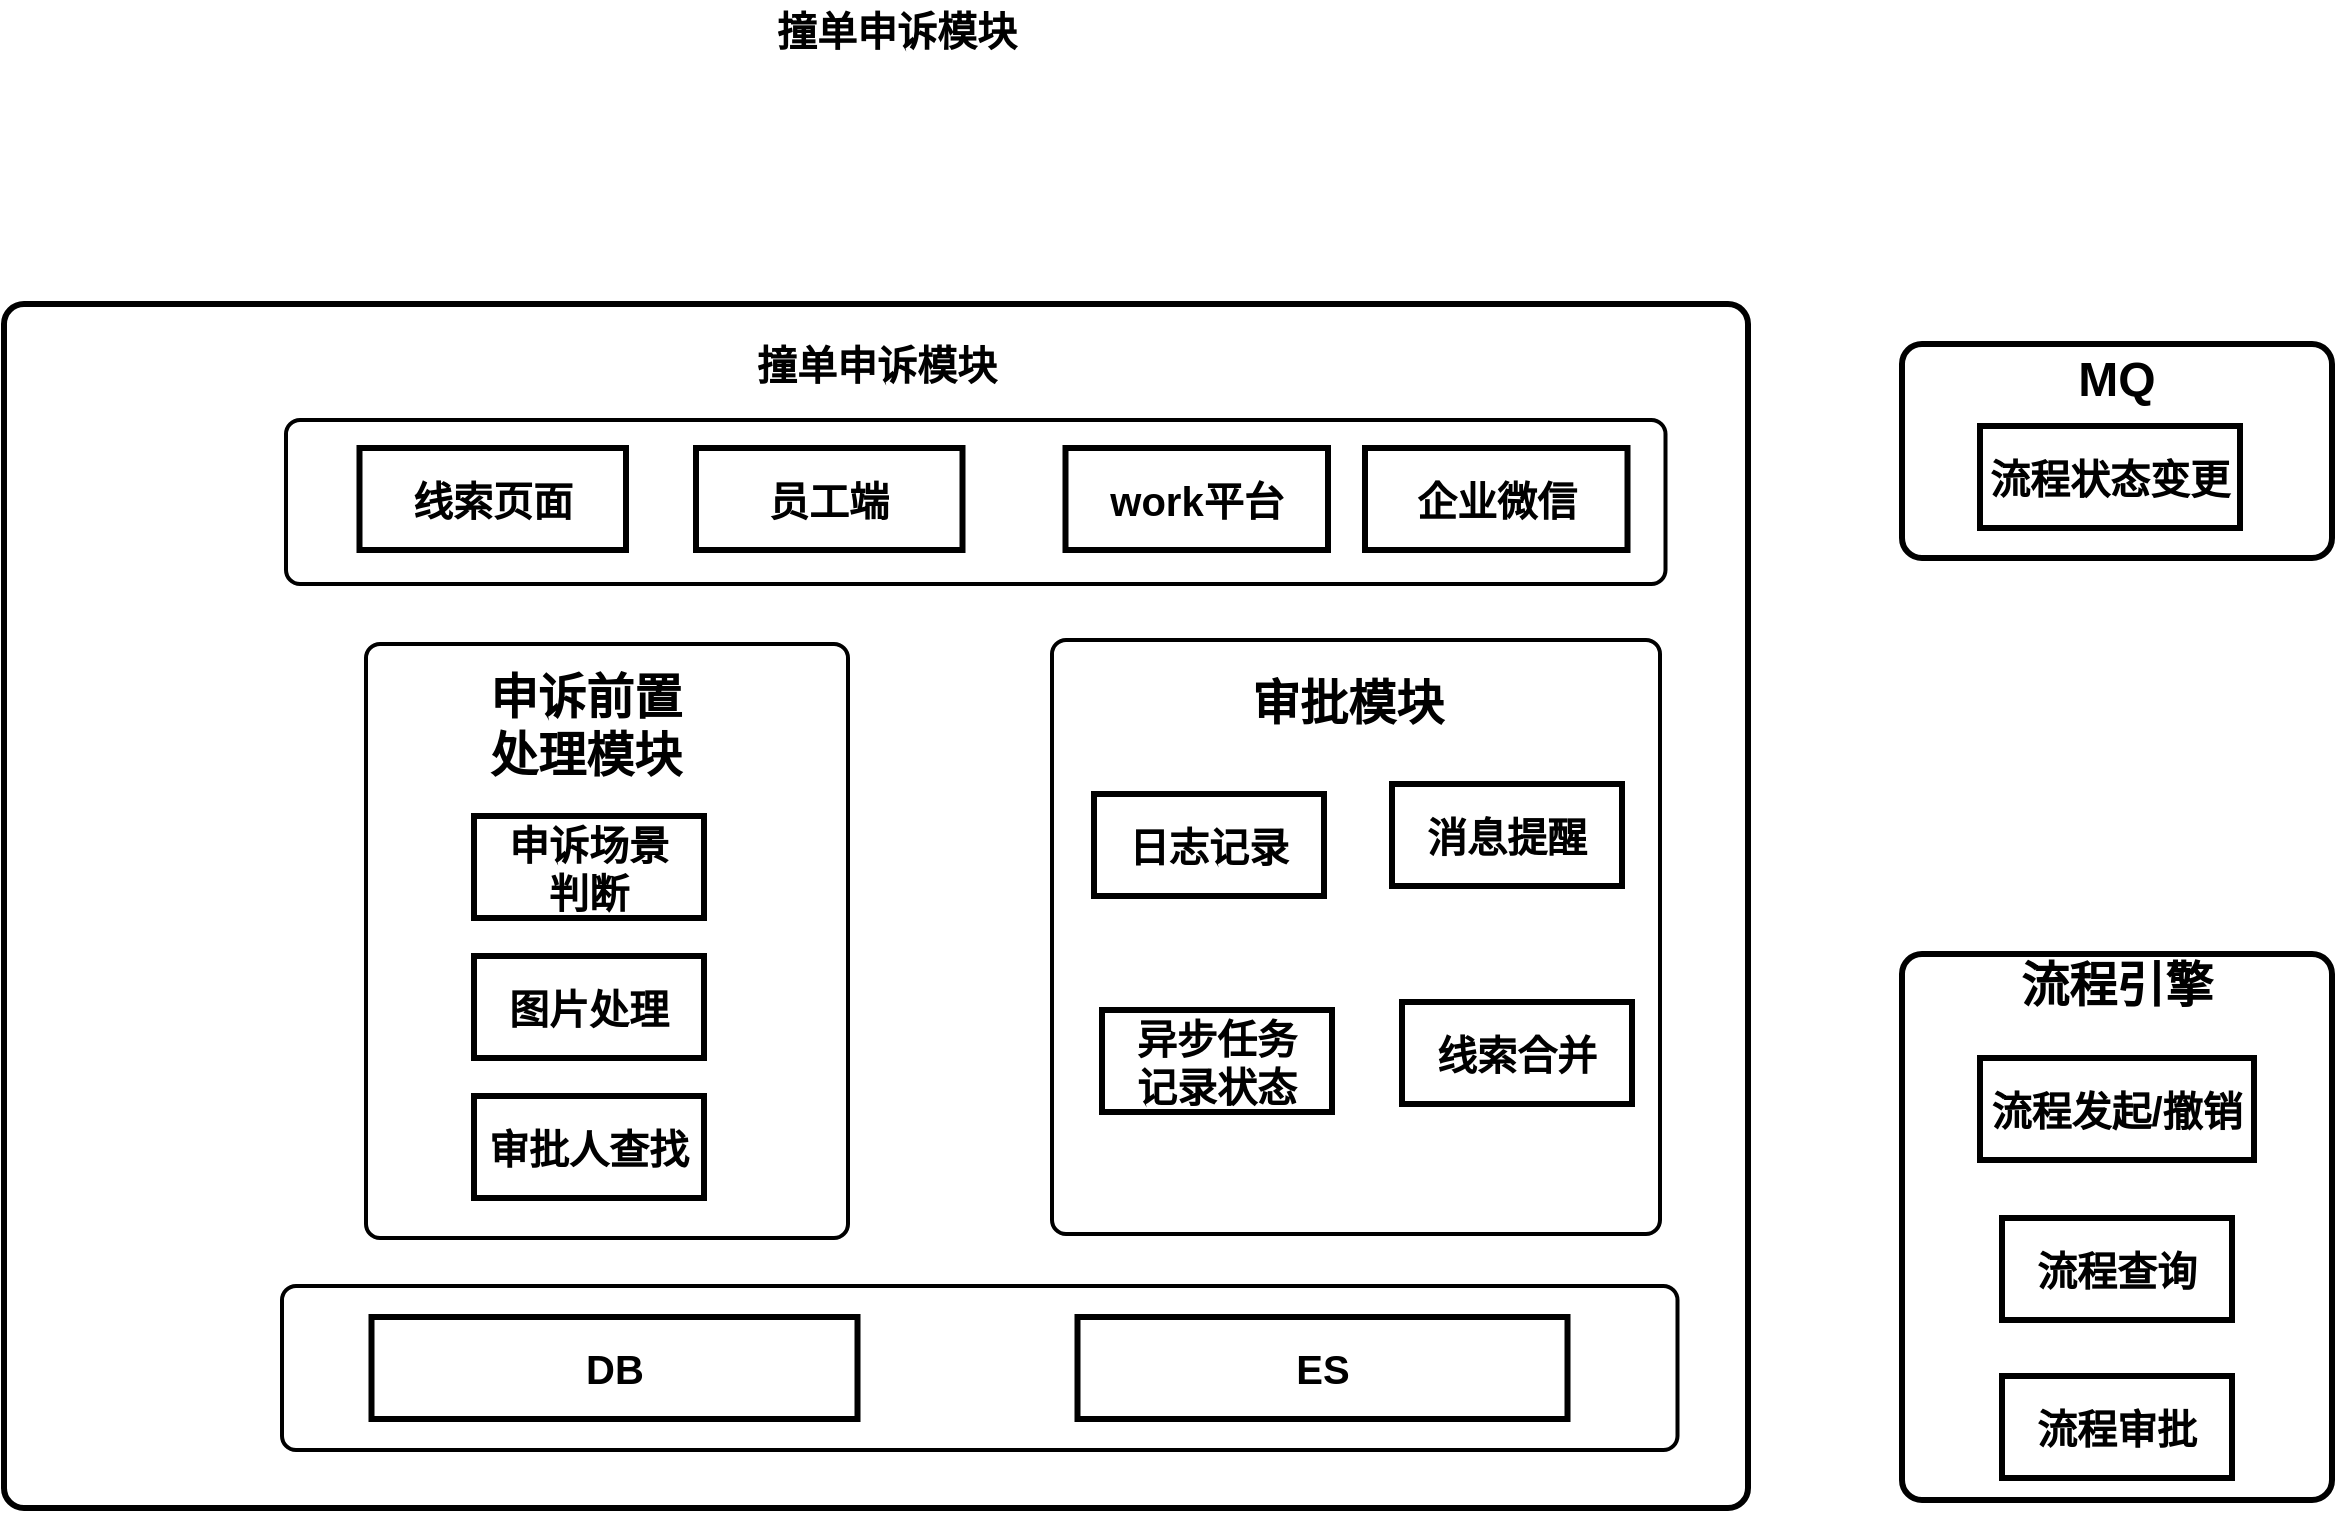 <mxfile version="24.0.2" type="github">
  <diagram name="第 1 页" id="2wSL_ujX2RWrNQeLZlG_">
    <mxGraphModel dx="2267" dy="1282" grid="0" gridSize="10" guides="1" tooltips="1" connect="1" arrows="1" fold="1" page="0" pageScale="1" pageWidth="1400" pageHeight="850" math="0" shadow="0">
      <root>
        <mxCell id="0" />
        <mxCell id="1" parent="0" />
        <mxCell id="T7n9L5t_mj-feWoLTKtX-6" value="" style="points=[[0.25,0,0],[0.5,0,0],[0.75,0,0],[1,0.25,0],[1,0.5,0],[1,0.75,0],[0.75,1,0],[0.5,1,0],[0.25,1,0],[0,0.75,0],[0,0.5,0],[0,0.25,0]];shape=mxgraph.bpmn.task;whiteSpace=wrap;rectStyle=rounded;size=10;html=1;container=1;expand=0;collapsible=0;taskMarker=abstract;strokeWidth=3;fontStyle=1" parent="1" vertex="1">
          <mxGeometry x="-491" y="69" width="872" height="602" as="geometry" />
        </mxCell>
        <mxCell id="T7n9L5t_mj-feWoLTKtX-9" value="&lt;font style=&quot;font-size: 20px;&quot;&gt;撞单申诉模块&lt;/font&gt;" style="text;html=1;align=center;verticalAlign=middle;whiteSpace=wrap;rounded=0;fontSize=16;fontStyle=1" parent="T7n9L5t_mj-feWoLTKtX-6" vertex="1">
          <mxGeometry x="369.687" y="15" width="132.626" height="30" as="geometry" />
        </mxCell>
        <mxCell id="T7n9L5t_mj-feWoLTKtX-43" value="" style="rounded=1;whiteSpace=wrap;html=1;absoluteArcSize=1;arcSize=14;strokeWidth=2;fontStyle=1" parent="1" vertex="1">
          <mxGeometry x="-352" y="560" width="697.75" height="82" as="geometry" />
        </mxCell>
        <mxCell id="T7n9L5t_mj-feWoLTKtX-37" value="" style="rounded=1;whiteSpace=wrap;html=1;absoluteArcSize=1;arcSize=14;strokeWidth=2;fontStyle=1" parent="1" vertex="1">
          <mxGeometry x="33" y="237" width="304" height="297" as="geometry" />
        </mxCell>
        <mxCell id="T7n9L5t_mj-feWoLTKtX-7" value="" style="points=[[0.25,0,0],[0.5,0,0],[0.75,0,0],[1,0.25,0],[1,0.5,0],[1,0.75,0],[0.75,1,0],[0.5,1,0],[0.25,1,0],[0,0.75,0],[0,0.5,0],[0,0.25,0]];shape=mxgraph.bpmn.task;whiteSpace=wrap;rectStyle=rounded;size=10;html=1;container=1;expand=0;collapsible=0;taskMarker=abstract;strokeWidth=3;fontStyle=1" parent="1" vertex="1">
          <mxGeometry x="458" y="394" width="215" height="273" as="geometry" />
        </mxCell>
        <mxCell id="T7n9L5t_mj-feWoLTKtX-8" value="&lt;font style=&quot;font-size: 24px;&quot;&gt;流程引擎&lt;/font&gt;" style="text;html=1;align=center;verticalAlign=middle;whiteSpace=wrap;rounded=0;fontSize=24;strokeWidth=3;fontStyle=1" parent="T7n9L5t_mj-feWoLTKtX-7" vertex="1">
          <mxGeometry x="51" y="9" width="113" height="13.6" as="geometry" />
        </mxCell>
        <mxCell id="T7n9L5t_mj-feWoLTKtX-10" value="流程发起/撤销" style="rounded=0;whiteSpace=wrap;html=1;strokeWidth=3;fontSize=20;fontStyle=1" parent="T7n9L5t_mj-feWoLTKtX-7" vertex="1">
          <mxGeometry x="39" y="52" width="137" height="51" as="geometry" />
        </mxCell>
        <mxCell id="T7n9L5t_mj-feWoLTKtX-11" value="流程查询" style="rounded=0;whiteSpace=wrap;html=1;strokeWidth=3;fontSize=20;fontStyle=1" parent="T7n9L5t_mj-feWoLTKtX-7" vertex="1">
          <mxGeometry x="50" y="132" width="115" height="51" as="geometry" />
        </mxCell>
        <mxCell id="T7n9L5t_mj-feWoLTKtX-12" value="流程审批" style="rounded=0;whiteSpace=wrap;html=1;strokeWidth=3;fontSize=20;fontStyle=1" parent="T7n9L5t_mj-feWoLTKtX-7" vertex="1">
          <mxGeometry x="50" y="211" width="115" height="51" as="geometry" />
        </mxCell>
        <mxCell id="T7n9L5t_mj-feWoLTKtX-23" value="" style="points=[[0.25,0,0],[0.5,0,0],[0.75,0,0],[1,0.25,0],[1,0.5,0],[1,0.75,0],[0.75,1,0],[0.5,1,0],[0.25,1,0],[0,0.75,0],[0,0.5,0],[0,0.25,0]];shape=mxgraph.bpmn.task;whiteSpace=wrap;rectStyle=rounded;size=10;html=1;container=1;expand=0;collapsible=0;taskMarker=abstract;strokeWidth=3;fontSize=20;fontStyle=1" parent="1" vertex="1">
          <mxGeometry x="458" y="89" width="215" height="107" as="geometry" />
        </mxCell>
        <mxCell id="T7n9L5t_mj-feWoLTKtX-24" value="&lt;font style=&quot;font-size: 24px;&quot;&gt;MQ&lt;/font&gt;" style="text;html=1;align=center;verticalAlign=middle;whiteSpace=wrap;rounded=0;fontSize=24;strokeWidth=3;fontStyle=1" parent="T7n9L5t_mj-feWoLTKtX-23" vertex="1">
          <mxGeometry x="70" y="15.672" width="75" height="5.332" as="geometry" />
        </mxCell>
        <mxCell id="T7n9L5t_mj-feWoLTKtX-25" value="&lt;font style=&quot;font-size: 20px;&quot;&gt;流程状态变更&lt;/font&gt;" style="rounded=0;whiteSpace=wrap;html=1;strokeWidth=3;fontSize=20;fontStyle=1" parent="T7n9L5t_mj-feWoLTKtX-23" vertex="1">
          <mxGeometry x="39" y="41" width="130" height="51" as="geometry" />
        </mxCell>
        <mxCell id="T7n9L5t_mj-feWoLTKtX-33" value="" style="rounded=1;whiteSpace=wrap;html=1;absoluteArcSize=1;arcSize=14;strokeWidth=2;fontStyle=1" parent="1" vertex="1">
          <mxGeometry x="-310" y="239" width="241" height="297" as="geometry" />
        </mxCell>
        <mxCell id="T7n9L5t_mj-feWoLTKtX-34" value="&lt;font style=&quot;font-size: 24px;&quot;&gt;申诉前置&lt;/font&gt;&lt;div style=&quot;font-size: 24px;&quot;&gt;&lt;font style=&quot;font-size: 24px;&quot;&gt;处理模块&lt;/font&gt;&lt;/div&gt;" style="text;html=1;align=center;verticalAlign=middle;whiteSpace=wrap;rounded=0;fontSize=24;fontStyle=1" parent="1" vertex="1">
          <mxGeometry x="-262.25" y="265" width="123.5" height="30" as="geometry" />
        </mxCell>
        <mxCell id="T7n9L5t_mj-feWoLTKtX-36" value="申诉场景&lt;div style=&quot;font-size: 20px;&quot;&gt;判断&lt;/div&gt;" style="rounded=0;whiteSpace=wrap;html=1;strokeWidth=3;fontSize=20;fontStyle=1" parent="1" vertex="1">
          <mxGeometry x="-256" y="325.0" width="115" height="51" as="geometry" />
        </mxCell>
        <mxCell id="T7n9L5t_mj-feWoLTKtX-30" value="图片处理" style="rounded=0;whiteSpace=wrap;html=1;strokeWidth=3;fontSize=20;fontStyle=1" parent="1" vertex="1">
          <mxGeometry x="-256" y="395" width="115" height="51" as="geometry" />
        </mxCell>
        <mxCell id="T7n9L5t_mj-feWoLTKtX-31" value="审批人查找" style="rounded=0;whiteSpace=wrap;html=1;strokeWidth=3;fontSize=20;fontStyle=1" parent="1" vertex="1">
          <mxGeometry x="-256" y="465" width="115" height="51" as="geometry" />
        </mxCell>
        <mxCell id="T7n9L5t_mj-feWoLTKtX-39" value="消息提醒" style="rounded=0;whiteSpace=wrap;html=1;strokeWidth=3;fontSize=20;fontStyle=1" parent="1" vertex="1">
          <mxGeometry x="203" y="309" width="115" height="51" as="geometry" />
        </mxCell>
        <mxCell id="T7n9L5t_mj-feWoLTKtX-38" value="日志记录" style="rounded=0;whiteSpace=wrap;html=1;strokeWidth=3;fontSize=20;fontStyle=1" parent="1" vertex="1">
          <mxGeometry x="54" y="314" width="115" height="51" as="geometry" />
        </mxCell>
        <mxCell id="T7n9L5t_mj-feWoLTKtX-41" value="异步任务&lt;div style=&quot;font-size: 20px;&quot;&gt;记录状态&lt;/div&gt;" style="rounded=0;whiteSpace=wrap;html=1;strokeWidth=3;fontSize=20;fontStyle=1" parent="1" vertex="1">
          <mxGeometry x="58" y="422" width="115" height="51" as="geometry" />
        </mxCell>
        <mxCell id="T7n9L5t_mj-feWoLTKtX-42" value="线索合并" style="rounded=0;whiteSpace=wrap;html=1;strokeWidth=3;fontSize=20;fontStyle=1" parent="1" vertex="1">
          <mxGeometry x="208" y="418" width="115" height="51" as="geometry" />
        </mxCell>
        <mxCell id="T7n9L5t_mj-feWoLTKtX-40" value="&lt;font style=&quot;font-size: 24px;&quot;&gt;审批&lt;/font&gt;&lt;span style=&quot;font-size: 24px; background-color: initial;&quot;&gt;模块&lt;/span&gt;" style="text;html=1;align=center;verticalAlign=middle;whiteSpace=wrap;rounded=0;fontSize=24;fontStyle=1" parent="1" vertex="1">
          <mxGeometry x="118.75" y="254" width="123.5" height="30" as="geometry" />
        </mxCell>
        <mxCell id="T7n9L5t_mj-feWoLTKtX-45" value="DB" style="rounded=0;whiteSpace=wrap;html=1;strokeWidth=3;fontSize=20;fontStyle=1" parent="1" vertex="1">
          <mxGeometry x="-307.25" y="575.5" width="243" height="51" as="geometry" />
        </mxCell>
        <mxCell id="T7n9L5t_mj-feWoLTKtX-44" value="ES" style="rounded=0;whiteSpace=wrap;html=1;strokeWidth=3;fontSize=20;fontStyle=1" parent="1" vertex="1">
          <mxGeometry x="45.75" y="575.5" width="245" height="51" as="geometry" />
        </mxCell>
        <mxCell id="Ij1xMhcyQtGhrM88gtjV-5" value="" style="rounded=1;whiteSpace=wrap;html=1;absoluteArcSize=1;arcSize=14;strokeWidth=2;fontStyle=1" vertex="1" parent="1">
          <mxGeometry x="-350" y="127" width="689.75" height="82" as="geometry" />
        </mxCell>
        <mxCell id="Ij1xMhcyQtGhrM88gtjV-6" value="线索页面" style="rounded=0;whiteSpace=wrap;html=1;strokeWidth=3;fontSize=20;fontStyle=1;flipH=1;" vertex="1" parent="1">
          <mxGeometry x="-313.25" y="141" width="133.25" height="51" as="geometry" />
        </mxCell>
        <mxCell id="Ij1xMhcyQtGhrM88gtjV-7" value="work平台" style="rounded=0;whiteSpace=wrap;html=1;strokeWidth=3;fontSize=20;fontStyle=1;flipH=1;" vertex="1" parent="1">
          <mxGeometry x="39.75" y="141" width="131.25" height="51" as="geometry" />
        </mxCell>
        <mxCell id="Ij1xMhcyQtGhrM88gtjV-8" value="员工端" style="rounded=0;whiteSpace=wrap;html=1;strokeWidth=3;fontSize=20;fontStyle=1;flipH=1;" vertex="1" parent="1">
          <mxGeometry x="-145" y="141" width="133.25" height="51" as="geometry" />
        </mxCell>
        <mxCell id="Ij1xMhcyQtGhrM88gtjV-9" value="企业微信" style="rounded=0;whiteSpace=wrap;html=1;strokeWidth=3;fontSize=20;fontStyle=1;flipH=1;" vertex="1" parent="1">
          <mxGeometry x="189.5" y="141" width="131.25" height="51" as="geometry" />
        </mxCell>
        <mxCell id="Ij1xMhcyQtGhrM88gtjV-11" value="&lt;font style=&quot;font-size: 20px;&quot;&gt;撞单申诉模块&lt;/font&gt;" style="text;html=1;align=center;verticalAlign=middle;whiteSpace=wrap;rounded=0;fontSize=16;fontStyle=1" vertex="1" parent="1">
          <mxGeometry x="-111.313" y="-83" width="132.626" height="30" as="geometry" />
        </mxCell>
      </root>
    </mxGraphModel>
  </diagram>
</mxfile>
